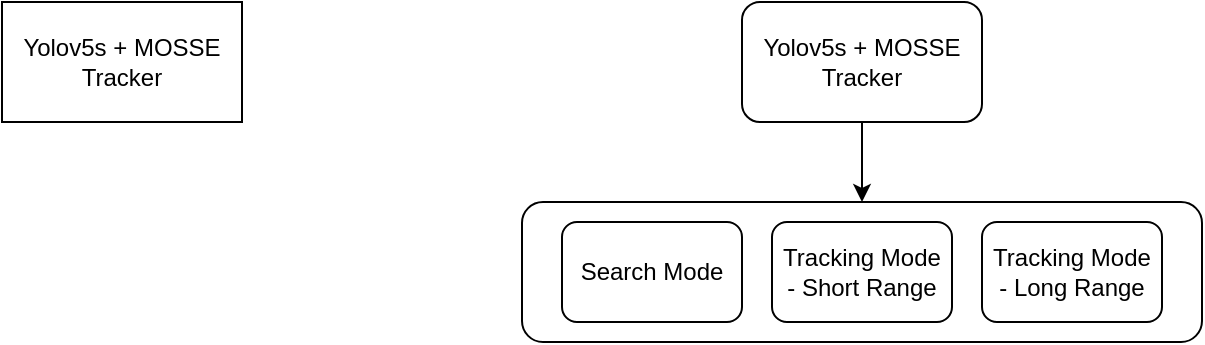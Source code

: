 <mxfile version="21.3.0" type="github">
  <diagram name="페이지-1" id="W1JDAVFgyBiUxEhswn6q">
    <mxGraphModel dx="1050" dy="573" grid="1" gridSize="10" guides="1" tooltips="1" connect="1" arrows="1" fold="1" page="1" pageScale="1" pageWidth="3300" pageHeight="4681" math="0" shadow="0">
      <root>
        <mxCell id="0" />
        <mxCell id="1" parent="0" />
        <mxCell id="6Gq8IHYd5kMkQ4ZqI7SI-8" value="" style="rounded=1;whiteSpace=wrap;html=1;" vertex="1" parent="1">
          <mxGeometry x="460" y="240" width="340" height="70" as="geometry" />
        </mxCell>
        <mxCell id="6Gq8IHYd5kMkQ4ZqI7SI-1" value="Yolov5s + MOSSE Tracker" style="rounded=0;whiteSpace=wrap;html=1;" vertex="1" parent="1">
          <mxGeometry x="200" y="140" width="120" height="60" as="geometry" />
        </mxCell>
        <mxCell id="6Gq8IHYd5kMkQ4ZqI7SI-2" value="Yolov5s + MOSSE Tracker" style="rounded=1;whiteSpace=wrap;html=1;" vertex="1" parent="1">
          <mxGeometry x="570" y="140" width="120" height="60" as="geometry" />
        </mxCell>
        <mxCell id="6Gq8IHYd5kMkQ4ZqI7SI-3" value="Search Mode" style="rounded=1;whiteSpace=wrap;html=1;" vertex="1" parent="1">
          <mxGeometry x="480" y="250" width="90" height="50" as="geometry" />
        </mxCell>
        <mxCell id="6Gq8IHYd5kMkQ4ZqI7SI-4" value="Tracking Mode&lt;br&gt;- Short Range" style="rounded=1;whiteSpace=wrap;html=1;" vertex="1" parent="1">
          <mxGeometry x="585" y="250" width="90" height="50" as="geometry" />
        </mxCell>
        <mxCell id="6Gq8IHYd5kMkQ4ZqI7SI-6" value="Tracking Mode&lt;br&gt;- Long Range" style="rounded=1;whiteSpace=wrap;html=1;" vertex="1" parent="1">
          <mxGeometry x="690" y="250" width="90" height="50" as="geometry" />
        </mxCell>
        <mxCell id="6Gq8IHYd5kMkQ4ZqI7SI-9" value="" style="endArrow=classic;html=1;rounded=0;entryX=0.5;entryY=0;entryDx=0;entryDy=0;exitX=0.5;exitY=1;exitDx=0;exitDy=0;" edge="1" parent="1" source="6Gq8IHYd5kMkQ4ZqI7SI-2" target="6Gq8IHYd5kMkQ4ZqI7SI-8">
          <mxGeometry width="50" height="50" relative="1" as="geometry">
            <mxPoint x="510" y="320" as="sourcePoint" />
            <mxPoint x="560" y="270" as="targetPoint" />
          </mxGeometry>
        </mxCell>
      </root>
    </mxGraphModel>
  </diagram>
</mxfile>
